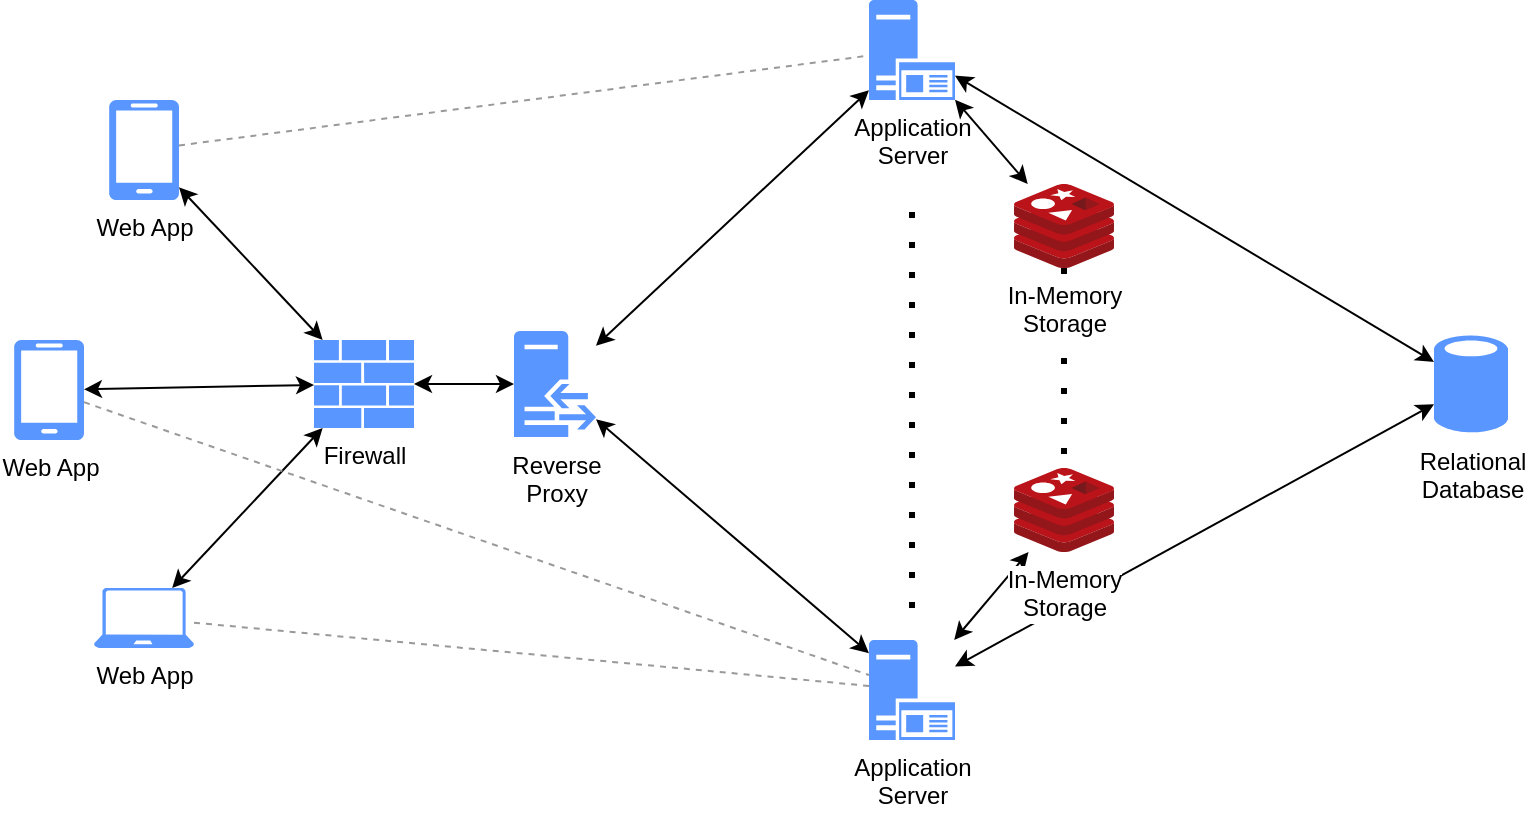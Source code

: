 <mxfile version="13.9.9" type="device"><diagram id="WI9T0HZ2pTsCkuznbFz-" name="Page-1"><mxGraphModel dx="1086" dy="829" grid="1" gridSize="10" guides="1" tooltips="1" connect="1" arrows="1" fold="1" page="1" pageScale="1" pageWidth="1169" pageHeight="827" math="0" shadow="0"><root><mxCell id="0"/><mxCell id="1" parent="0"/><mxCell id="N7aKzozpprSTY6xBqPt1-74" value="" style="edgeStyle=none;rounded=0;orthogonalLoop=1;jettySize=auto;html=1;dashed=1;dashPattern=1 4;startArrow=none;startFill=0;endArrow=none;endFill=0;strokeColor=#000000;strokeWidth=3;" parent="1" source="N7aKzozpprSTY6xBqPt1-1" target="N7aKzozpprSTY6xBqPt1-20" edge="1"><mxGeometry relative="1" as="geometry"/></mxCell><mxCell id="N7aKzozpprSTY6xBqPt1-1" value="In-Memory&lt;br&gt;Storage" style="aspect=fixed;html=1;points=[];align=center;image;fontSize=12;image=img/lib/mscae/Cache_Redis_Product.svg;" parent="1" vertex="1"><mxGeometry x="750" y="238" width="50" height="42" as="geometry"/></mxCell><mxCell id="N7aKzozpprSTY6xBqPt1-28" style="rounded=0;orthogonalLoop=1;jettySize=auto;html=1;startArrow=classic;startFill=1;" parent="1" source="N7aKzozpprSTY6xBqPt1-4" target="N7aKzozpprSTY6xBqPt1-1" edge="1"><mxGeometry relative="1" as="geometry"/></mxCell><mxCell id="N7aKzozpprSTY6xBqPt1-29" style="rounded=0;orthogonalLoop=1;jettySize=auto;html=1;startArrow=classic;startFill=1;" parent="1" source="N7aKzozpprSTY6xBqPt1-4" target="0J5ximNmITgaEnylEntf-1" edge="1"><mxGeometry relative="1" as="geometry"/></mxCell><mxCell id="N7aKzozpprSTY6xBqPt1-35" style="edgeStyle=none;rounded=0;orthogonalLoop=1;jettySize=auto;html=1;startArrow=classic;startFill=1;" parent="1" source="N7aKzozpprSTY6xBqPt1-4" target="N7aKzozpprSTY6xBqPt1-13" edge="1"><mxGeometry relative="1" as="geometry"/></mxCell><mxCell id="N7aKzozpprSTY6xBqPt1-4" value="Application&lt;br&gt;Server" style="aspect=fixed;pointerEvents=1;shadow=0;dashed=0;html=1;strokeColor=none;labelPosition=center;verticalLabelPosition=bottom;verticalAlign=top;align=center;shape=mxgraph.mscae.enterprise.application_server2;fillColor=#5996FF;" parent="1" vertex="1"><mxGeometry x="677.5" y="146" width="43" height="50" as="geometry"/></mxCell><mxCell id="N7aKzozpprSTY6xBqPt1-7" value="Firewall" style="aspect=fixed;pointerEvents=1;shadow=0;dashed=0;html=1;strokeColor=none;labelPosition=center;verticalLabelPosition=bottom;verticalAlign=top;align=center;shape=mxgraph.mscae.enterprise.firewall;fillColor=#5996FF;" parent="1" vertex="1"><mxGeometry x="400" y="316" width="50" height="44" as="geometry"/></mxCell><mxCell id="N7aKzozpprSTY6xBqPt1-13" value="Relational&lt;br&gt;Database" style="aspect=fixed;pointerEvents=1;shadow=0;dashed=0;html=1;strokeColor=none;labelPosition=center;verticalLabelPosition=bottom;verticalAlign=top;align=center;shape=mxgraph.mscae.enterprise.database_generic;fillColor=#5996FF;" parent="1" vertex="1"><mxGeometry x="960" y="313" width="37" height="50" as="geometry"/></mxCell><mxCell id="N7aKzozpprSTY6xBqPt1-42" style="edgeStyle=none;rounded=0;orthogonalLoop=1;jettySize=auto;html=1;startArrow=none;startFill=0;endArrow=none;endFill=0;dashed=1;strokeColor=#999999;" parent="1" source="N7aKzozpprSTY6xBqPt1-43" target="N7aKzozpprSTY6xBqPt1-4" edge="1"><mxGeometry relative="1" as="geometry"><mxPoint x="270" y="252.162" as="sourcePoint"/></mxGeometry></mxCell><mxCell id="N7aKzozpprSTY6xBqPt1-40" style="edgeStyle=none;rounded=0;orthogonalLoop=1;jettySize=auto;html=1;startArrow=classic;startFill=1;" parent="1" source="N7aKzozpprSTY6xBqPt1-16" target="N7aKzozpprSTY6xBqPt1-7" edge="1"><mxGeometry relative="1" as="geometry"/></mxCell><mxCell id="N7aKzozpprSTY6xBqPt1-49" style="edgeStyle=none;rounded=0;orthogonalLoop=1;jettySize=auto;html=1;dashed=1;startArrow=none;startFill=0;endArrow=none;endFill=0;strokeColor=#999999;" parent="1" source="N7aKzozpprSTY6xBqPt1-16" target="N7aKzozpprSTY6xBqPt1-18" edge="1"><mxGeometry relative="1" as="geometry"/></mxCell><mxCell id="N7aKzozpprSTY6xBqPt1-16" value="Web App" style="aspect=fixed;pointerEvents=1;shadow=0;dashed=0;html=1;strokeColor=none;labelPosition=center;verticalLabelPosition=bottom;verticalAlign=top;align=center;shape=mxgraph.azure.laptop;fillColor=#5996FF;" parent="1" vertex="1"><mxGeometry x="290" y="440" width="50" height="30" as="geometry"/></mxCell><mxCell id="N7aKzozpprSTY6xBqPt1-33" style="edgeStyle=none;rounded=0;orthogonalLoop=1;jettySize=auto;html=1;startArrow=classic;startFill=1;" parent="1" source="N7aKzozpprSTY6xBqPt1-18" target="N7aKzozpprSTY6xBqPt1-20" edge="1"><mxGeometry relative="1" as="geometry"/></mxCell><mxCell id="N7aKzozpprSTY6xBqPt1-34" style="edgeStyle=none;rounded=0;orthogonalLoop=1;jettySize=auto;html=1;startArrow=classic;startFill=1;" parent="1" source="N7aKzozpprSTY6xBqPt1-18" target="N7aKzozpprSTY6xBqPt1-13" edge="1"><mxGeometry relative="1" as="geometry"/></mxCell><mxCell id="N7aKzozpprSTY6xBqPt1-38" style="edgeStyle=none;rounded=0;orthogonalLoop=1;jettySize=auto;html=1;startArrow=classic;startFill=1;" parent="1" source="N7aKzozpprSTY6xBqPt1-18" target="0J5ximNmITgaEnylEntf-1" edge="1"><mxGeometry relative="1" as="geometry"/></mxCell><mxCell id="N7aKzozpprSTY6xBqPt1-18" value="Application&lt;br&gt;Server" style="aspect=fixed;pointerEvents=1;shadow=0;dashed=0;html=1;strokeColor=none;labelPosition=center;verticalLabelPosition=bottom;verticalAlign=top;align=center;shape=mxgraph.mscae.enterprise.application_server2;fillColor=#5996FF;" parent="1" vertex="1"><mxGeometry x="677.5" y="466" width="43" height="50" as="geometry"/></mxCell><mxCell id="N7aKzozpprSTY6xBqPt1-20" value="In-Memory&lt;br&gt;Storage" style="aspect=fixed;html=1;points=[];align=center;image;fontSize=12;image=img/lib/mscae/Cache_Redis_Product.svg;" parent="1" vertex="1"><mxGeometry x="750" y="380" width="50" height="42" as="geometry"/></mxCell><mxCell id="N7aKzozpprSTY6xBqPt1-52" style="edgeStyle=none;rounded=0;orthogonalLoop=1;jettySize=auto;html=1;startArrow=classic;startFill=1;endArrow=classic;endFill=1;strokeColor=#000000;" parent="1" source="N7aKzozpprSTY6xBqPt1-43" target="N7aKzozpprSTY6xBqPt1-7" edge="1"><mxGeometry relative="1" as="geometry"/></mxCell><mxCell id="N7aKzozpprSTY6xBqPt1-43" value="Web App" style="aspect=fixed;pointerEvents=1;shadow=0;dashed=0;html=1;strokeColor=none;labelPosition=center;verticalLabelPosition=bottom;verticalAlign=top;align=center;shape=mxgraph.azure.mobile;fillColor=#5996FF;" parent="1" vertex="1"><mxGeometry x="297.5" y="196" width="35" height="50" as="geometry"/></mxCell><mxCell id="N7aKzozpprSTY6xBqPt1-48" style="edgeStyle=none;rounded=0;orthogonalLoop=1;jettySize=auto;html=1;dashed=1;startArrow=none;startFill=0;endArrow=none;endFill=0;strokeColor=#999999;" parent="1" source="N7aKzozpprSTY6xBqPt1-45" target="N7aKzozpprSTY6xBqPt1-18" edge="1"><mxGeometry relative="1" as="geometry"/></mxCell><mxCell id="N7aKzozpprSTY6xBqPt1-51" style="edgeStyle=none;rounded=0;orthogonalLoop=1;jettySize=auto;html=1;startArrow=classic;startFill=1;endArrow=classic;endFill=1;" parent="1" source="N7aKzozpprSTY6xBqPt1-45" target="N7aKzozpprSTY6xBqPt1-7" edge="1"><mxGeometry relative="1" as="geometry"/></mxCell><mxCell id="N7aKzozpprSTY6xBqPt1-45" value="Web App" style="aspect=fixed;pointerEvents=1;shadow=0;dashed=0;html=1;strokeColor=none;labelPosition=center;verticalLabelPosition=bottom;verticalAlign=top;align=center;shape=mxgraph.azure.mobile;fillColor=#5996FF;" parent="1" vertex="1"><mxGeometry x="250" y="316" width="35" height="50" as="geometry"/></mxCell><mxCell id="N7aKzozpprSTY6xBqPt1-72" value="" style="endArrow=none;dashed=1;html=1;dashPattern=1 4;strokeWidth=3;" parent="1" edge="1"><mxGeometry width="50" height="50" relative="1" as="geometry"><mxPoint x="699" y="450" as="sourcePoint"/><mxPoint x="699" y="240" as="targetPoint"/></mxGeometry></mxCell><mxCell id="0J5ximNmITgaEnylEntf-2" style="rounded=0;orthogonalLoop=1;jettySize=auto;html=1;endArrow=classic;endFill=1;startArrow=classic;startFill=1;" edge="1" parent="1" source="0J5ximNmITgaEnylEntf-1" target="N7aKzozpprSTY6xBqPt1-7"><mxGeometry relative="1" as="geometry"/></mxCell><mxCell id="0J5ximNmITgaEnylEntf-1" value="Reverse&lt;br&gt;Proxy" style="pointerEvents=1;shadow=0;dashed=0;html=1;strokeColor=none;labelPosition=center;verticalLabelPosition=bottom;verticalAlign=top;outlineConnect=0;align=center;shape=mxgraph.office.servers.reverse_proxy;fillColor=#5996FF;" vertex="1" parent="1"><mxGeometry x="500" y="311.5" width="41" height="53" as="geometry"/></mxCell></root></mxGraphModel></diagram></mxfile>